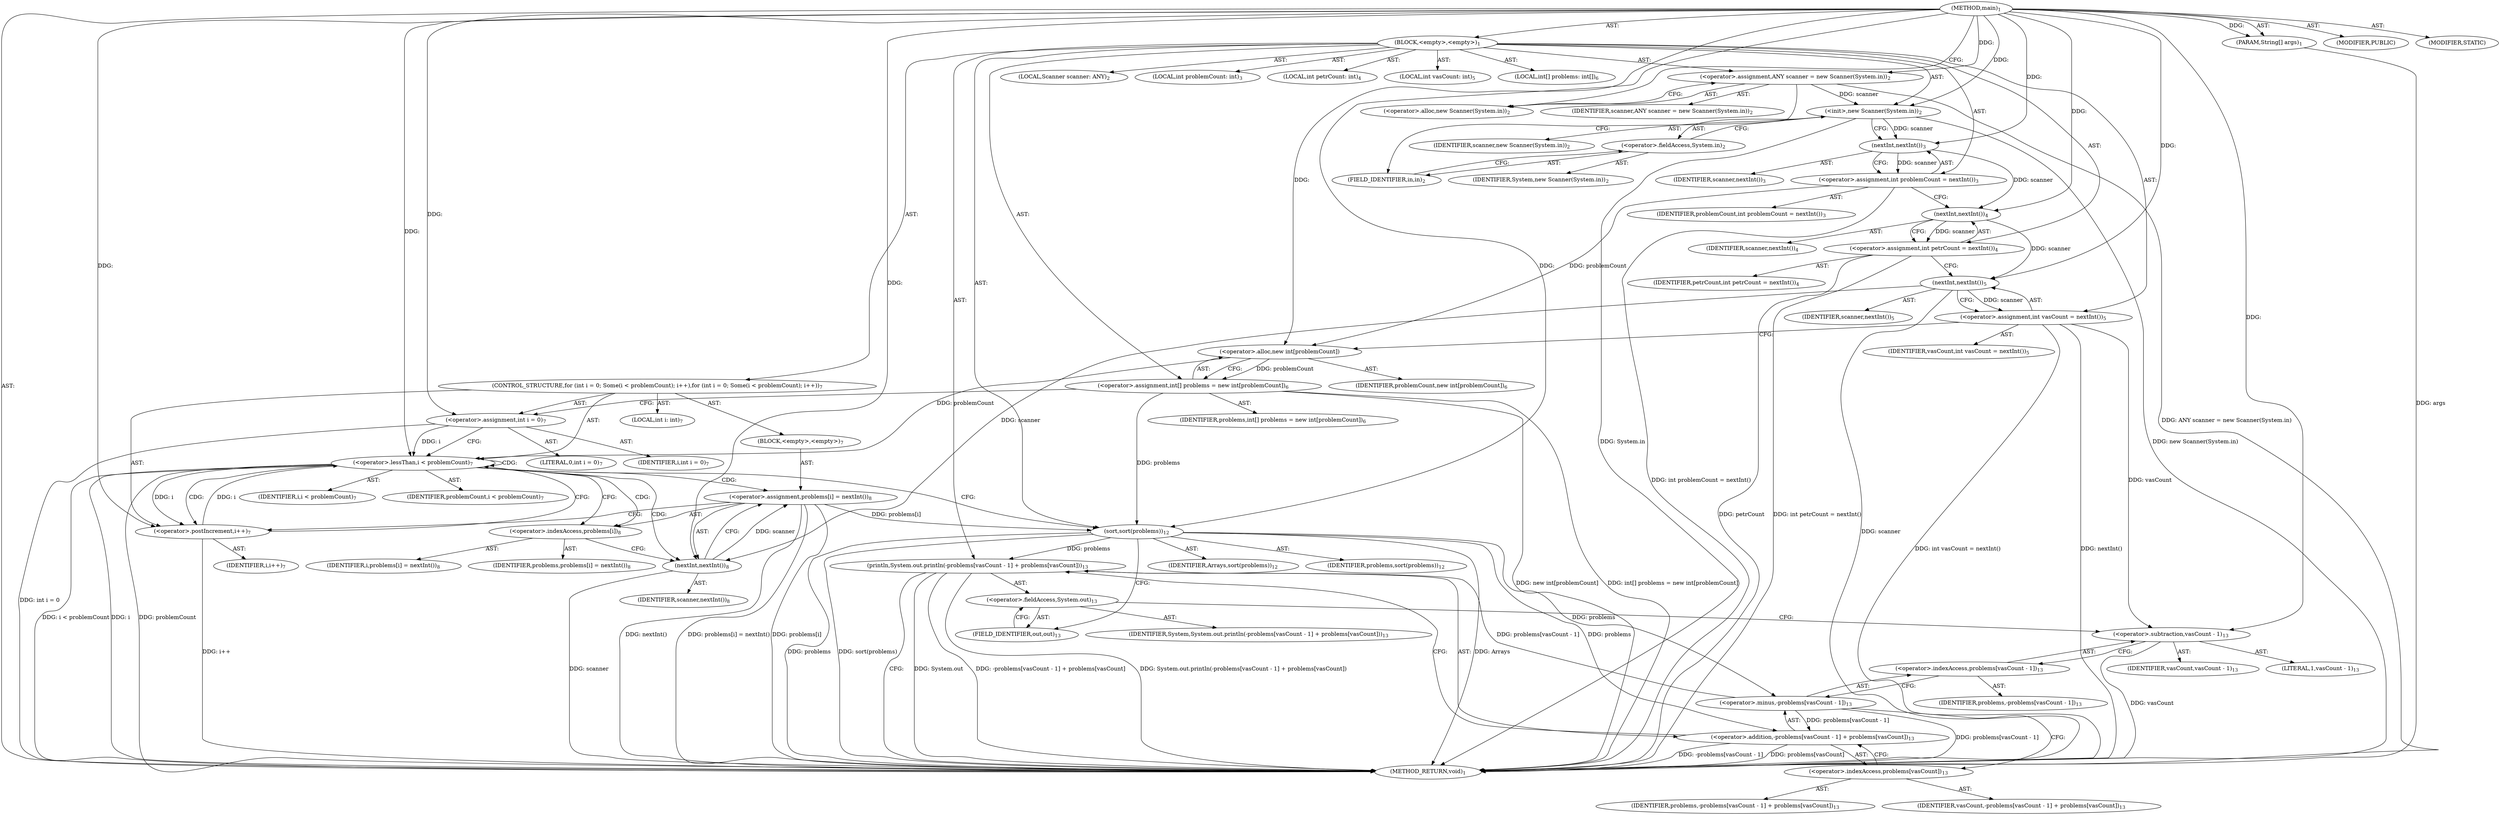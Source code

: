 digraph "main" {  
"19" [label = <(METHOD,main)<SUB>1</SUB>> ]
"20" [label = <(PARAM,String[] args)<SUB>1</SUB>> ]
"21" [label = <(BLOCK,&lt;empty&gt;,&lt;empty&gt;)<SUB>1</SUB>> ]
"4" [label = <(LOCAL,Scanner scanner: ANY)<SUB>2</SUB>> ]
"22" [label = <(&lt;operator&gt;.assignment,ANY scanner = new Scanner(System.in))<SUB>2</SUB>> ]
"23" [label = <(IDENTIFIER,scanner,ANY scanner = new Scanner(System.in))<SUB>2</SUB>> ]
"24" [label = <(&lt;operator&gt;.alloc,new Scanner(System.in))<SUB>2</SUB>> ]
"25" [label = <(&lt;init&gt;,new Scanner(System.in))<SUB>2</SUB>> ]
"3" [label = <(IDENTIFIER,scanner,new Scanner(System.in))<SUB>2</SUB>> ]
"26" [label = <(&lt;operator&gt;.fieldAccess,System.in)<SUB>2</SUB>> ]
"27" [label = <(IDENTIFIER,System,new Scanner(System.in))<SUB>2</SUB>> ]
"28" [label = <(FIELD_IDENTIFIER,in,in)<SUB>2</SUB>> ]
"29" [label = <(LOCAL,int problemCount: int)<SUB>3</SUB>> ]
"30" [label = <(&lt;operator&gt;.assignment,int problemCount = nextInt())<SUB>3</SUB>> ]
"31" [label = <(IDENTIFIER,problemCount,int problemCount = nextInt())<SUB>3</SUB>> ]
"32" [label = <(nextInt,nextInt())<SUB>3</SUB>> ]
"33" [label = <(IDENTIFIER,scanner,nextInt())<SUB>3</SUB>> ]
"34" [label = <(LOCAL,int petrCount: int)<SUB>4</SUB>> ]
"35" [label = <(&lt;operator&gt;.assignment,int petrCount = nextInt())<SUB>4</SUB>> ]
"36" [label = <(IDENTIFIER,petrCount,int petrCount = nextInt())<SUB>4</SUB>> ]
"37" [label = <(nextInt,nextInt())<SUB>4</SUB>> ]
"38" [label = <(IDENTIFIER,scanner,nextInt())<SUB>4</SUB>> ]
"39" [label = <(LOCAL,int vasCount: int)<SUB>5</SUB>> ]
"40" [label = <(&lt;operator&gt;.assignment,int vasCount = nextInt())<SUB>5</SUB>> ]
"41" [label = <(IDENTIFIER,vasCount,int vasCount = nextInt())<SUB>5</SUB>> ]
"42" [label = <(nextInt,nextInt())<SUB>5</SUB>> ]
"43" [label = <(IDENTIFIER,scanner,nextInt())<SUB>5</SUB>> ]
"44" [label = <(LOCAL,int[] problems: int[])<SUB>6</SUB>> ]
"45" [label = <(&lt;operator&gt;.assignment,int[] problems = new int[problemCount])<SUB>6</SUB>> ]
"46" [label = <(IDENTIFIER,problems,int[] problems = new int[problemCount])<SUB>6</SUB>> ]
"47" [label = <(&lt;operator&gt;.alloc,new int[problemCount])> ]
"48" [label = <(IDENTIFIER,problemCount,new int[problemCount])<SUB>6</SUB>> ]
"49" [label = <(CONTROL_STRUCTURE,for (int i = 0; Some(i &lt; problemCount); i++),for (int i = 0; Some(i &lt; problemCount); i++))<SUB>7</SUB>> ]
"50" [label = <(LOCAL,int i: int)<SUB>7</SUB>> ]
"51" [label = <(&lt;operator&gt;.assignment,int i = 0)<SUB>7</SUB>> ]
"52" [label = <(IDENTIFIER,i,int i = 0)<SUB>7</SUB>> ]
"53" [label = <(LITERAL,0,int i = 0)<SUB>7</SUB>> ]
"54" [label = <(&lt;operator&gt;.lessThan,i &lt; problemCount)<SUB>7</SUB>> ]
"55" [label = <(IDENTIFIER,i,i &lt; problemCount)<SUB>7</SUB>> ]
"56" [label = <(IDENTIFIER,problemCount,i &lt; problemCount)<SUB>7</SUB>> ]
"57" [label = <(&lt;operator&gt;.postIncrement,i++)<SUB>7</SUB>> ]
"58" [label = <(IDENTIFIER,i,i++)<SUB>7</SUB>> ]
"59" [label = <(BLOCK,&lt;empty&gt;,&lt;empty&gt;)<SUB>7</SUB>> ]
"60" [label = <(&lt;operator&gt;.assignment,problems[i] = nextInt())<SUB>8</SUB>> ]
"61" [label = <(&lt;operator&gt;.indexAccess,problems[i])<SUB>8</SUB>> ]
"62" [label = <(IDENTIFIER,problems,problems[i] = nextInt())<SUB>8</SUB>> ]
"63" [label = <(IDENTIFIER,i,problems[i] = nextInt())<SUB>8</SUB>> ]
"64" [label = <(nextInt,nextInt())<SUB>8</SUB>> ]
"65" [label = <(IDENTIFIER,scanner,nextInt())<SUB>8</SUB>> ]
"66" [label = <(sort,sort(problems))<SUB>12</SUB>> ]
"67" [label = <(IDENTIFIER,Arrays,sort(problems))<SUB>12</SUB>> ]
"68" [label = <(IDENTIFIER,problems,sort(problems))<SUB>12</SUB>> ]
"69" [label = <(println,System.out.println(-problems[vasCount - 1] + problems[vasCount]))<SUB>13</SUB>> ]
"70" [label = <(&lt;operator&gt;.fieldAccess,System.out)<SUB>13</SUB>> ]
"71" [label = <(IDENTIFIER,System,System.out.println(-problems[vasCount - 1] + problems[vasCount]))<SUB>13</SUB>> ]
"72" [label = <(FIELD_IDENTIFIER,out,out)<SUB>13</SUB>> ]
"73" [label = <(&lt;operator&gt;.addition,-problems[vasCount - 1] + problems[vasCount])<SUB>13</SUB>> ]
"74" [label = <(&lt;operator&gt;.minus,-problems[vasCount - 1])<SUB>13</SUB>> ]
"75" [label = <(&lt;operator&gt;.indexAccess,problems[vasCount - 1])<SUB>13</SUB>> ]
"76" [label = <(IDENTIFIER,problems,-problems[vasCount - 1])<SUB>13</SUB>> ]
"77" [label = <(&lt;operator&gt;.subtraction,vasCount - 1)<SUB>13</SUB>> ]
"78" [label = <(IDENTIFIER,vasCount,vasCount - 1)<SUB>13</SUB>> ]
"79" [label = <(LITERAL,1,vasCount - 1)<SUB>13</SUB>> ]
"80" [label = <(&lt;operator&gt;.indexAccess,problems[vasCount])<SUB>13</SUB>> ]
"81" [label = <(IDENTIFIER,problems,-problems[vasCount - 1] + problems[vasCount])<SUB>13</SUB>> ]
"82" [label = <(IDENTIFIER,vasCount,-problems[vasCount - 1] + problems[vasCount])<SUB>13</SUB>> ]
"83" [label = <(MODIFIER,PUBLIC)> ]
"84" [label = <(MODIFIER,STATIC)> ]
"85" [label = <(METHOD_RETURN,void)<SUB>1</SUB>> ]
  "19" -> "20"  [ label = "AST: "] 
  "19" -> "21"  [ label = "AST: "] 
  "19" -> "83"  [ label = "AST: "] 
  "19" -> "84"  [ label = "AST: "] 
  "19" -> "85"  [ label = "AST: "] 
  "21" -> "4"  [ label = "AST: "] 
  "21" -> "22"  [ label = "AST: "] 
  "21" -> "25"  [ label = "AST: "] 
  "21" -> "29"  [ label = "AST: "] 
  "21" -> "30"  [ label = "AST: "] 
  "21" -> "34"  [ label = "AST: "] 
  "21" -> "35"  [ label = "AST: "] 
  "21" -> "39"  [ label = "AST: "] 
  "21" -> "40"  [ label = "AST: "] 
  "21" -> "44"  [ label = "AST: "] 
  "21" -> "45"  [ label = "AST: "] 
  "21" -> "49"  [ label = "AST: "] 
  "21" -> "66"  [ label = "AST: "] 
  "21" -> "69"  [ label = "AST: "] 
  "22" -> "23"  [ label = "AST: "] 
  "22" -> "24"  [ label = "AST: "] 
  "25" -> "3"  [ label = "AST: "] 
  "25" -> "26"  [ label = "AST: "] 
  "26" -> "27"  [ label = "AST: "] 
  "26" -> "28"  [ label = "AST: "] 
  "30" -> "31"  [ label = "AST: "] 
  "30" -> "32"  [ label = "AST: "] 
  "32" -> "33"  [ label = "AST: "] 
  "35" -> "36"  [ label = "AST: "] 
  "35" -> "37"  [ label = "AST: "] 
  "37" -> "38"  [ label = "AST: "] 
  "40" -> "41"  [ label = "AST: "] 
  "40" -> "42"  [ label = "AST: "] 
  "42" -> "43"  [ label = "AST: "] 
  "45" -> "46"  [ label = "AST: "] 
  "45" -> "47"  [ label = "AST: "] 
  "47" -> "48"  [ label = "AST: "] 
  "49" -> "50"  [ label = "AST: "] 
  "49" -> "51"  [ label = "AST: "] 
  "49" -> "54"  [ label = "AST: "] 
  "49" -> "57"  [ label = "AST: "] 
  "49" -> "59"  [ label = "AST: "] 
  "51" -> "52"  [ label = "AST: "] 
  "51" -> "53"  [ label = "AST: "] 
  "54" -> "55"  [ label = "AST: "] 
  "54" -> "56"  [ label = "AST: "] 
  "57" -> "58"  [ label = "AST: "] 
  "59" -> "60"  [ label = "AST: "] 
  "60" -> "61"  [ label = "AST: "] 
  "60" -> "64"  [ label = "AST: "] 
  "61" -> "62"  [ label = "AST: "] 
  "61" -> "63"  [ label = "AST: "] 
  "64" -> "65"  [ label = "AST: "] 
  "66" -> "67"  [ label = "AST: "] 
  "66" -> "68"  [ label = "AST: "] 
  "69" -> "70"  [ label = "AST: "] 
  "69" -> "73"  [ label = "AST: "] 
  "70" -> "71"  [ label = "AST: "] 
  "70" -> "72"  [ label = "AST: "] 
  "73" -> "74"  [ label = "AST: "] 
  "73" -> "80"  [ label = "AST: "] 
  "74" -> "75"  [ label = "AST: "] 
  "75" -> "76"  [ label = "AST: "] 
  "75" -> "77"  [ label = "AST: "] 
  "77" -> "78"  [ label = "AST: "] 
  "77" -> "79"  [ label = "AST: "] 
  "80" -> "81"  [ label = "AST: "] 
  "80" -> "82"  [ label = "AST: "] 
  "22" -> "28"  [ label = "CFG: "] 
  "25" -> "32"  [ label = "CFG: "] 
  "30" -> "37"  [ label = "CFG: "] 
  "35" -> "42"  [ label = "CFG: "] 
  "40" -> "47"  [ label = "CFG: "] 
  "45" -> "51"  [ label = "CFG: "] 
  "66" -> "72"  [ label = "CFG: "] 
  "69" -> "85"  [ label = "CFG: "] 
  "24" -> "22"  [ label = "CFG: "] 
  "26" -> "25"  [ label = "CFG: "] 
  "32" -> "30"  [ label = "CFG: "] 
  "37" -> "35"  [ label = "CFG: "] 
  "42" -> "40"  [ label = "CFG: "] 
  "47" -> "45"  [ label = "CFG: "] 
  "51" -> "54"  [ label = "CFG: "] 
  "54" -> "61"  [ label = "CFG: "] 
  "54" -> "66"  [ label = "CFG: "] 
  "57" -> "54"  [ label = "CFG: "] 
  "70" -> "77"  [ label = "CFG: "] 
  "73" -> "69"  [ label = "CFG: "] 
  "28" -> "26"  [ label = "CFG: "] 
  "60" -> "57"  [ label = "CFG: "] 
  "72" -> "70"  [ label = "CFG: "] 
  "74" -> "80"  [ label = "CFG: "] 
  "80" -> "73"  [ label = "CFG: "] 
  "61" -> "64"  [ label = "CFG: "] 
  "64" -> "60"  [ label = "CFG: "] 
  "75" -> "74"  [ label = "CFG: "] 
  "77" -> "75"  [ label = "CFG: "] 
  "19" -> "24"  [ label = "CFG: "] 
  "20" -> "85"  [ label = "DDG: args"] 
  "22" -> "85"  [ label = "DDG: ANY scanner = new Scanner(System.in)"] 
  "25" -> "85"  [ label = "DDG: System.in"] 
  "25" -> "85"  [ label = "DDG: new Scanner(System.in)"] 
  "30" -> "85"  [ label = "DDG: int problemCount = nextInt()"] 
  "35" -> "85"  [ label = "DDG: petrCount"] 
  "35" -> "85"  [ label = "DDG: int petrCount = nextInt()"] 
  "42" -> "85"  [ label = "DDG: scanner"] 
  "40" -> "85"  [ label = "DDG: nextInt()"] 
  "40" -> "85"  [ label = "DDG: int vasCount = nextInt()"] 
  "45" -> "85"  [ label = "DDG: new int[problemCount]"] 
  "45" -> "85"  [ label = "DDG: int[] problems = new int[problemCount]"] 
  "51" -> "85"  [ label = "DDG: int i = 0"] 
  "54" -> "85"  [ label = "DDG: i"] 
  "54" -> "85"  [ label = "DDG: problemCount"] 
  "54" -> "85"  [ label = "DDG: i &lt; problemCount"] 
  "66" -> "85"  [ label = "DDG: problems"] 
  "66" -> "85"  [ label = "DDG: sort(problems)"] 
  "69" -> "85"  [ label = "DDG: System.out"] 
  "77" -> "85"  [ label = "DDG: vasCount"] 
  "74" -> "85"  [ label = "DDG: problems[vasCount - 1]"] 
  "73" -> "85"  [ label = "DDG: -problems[vasCount - 1]"] 
  "73" -> "85"  [ label = "DDG: problems[vasCount]"] 
  "69" -> "85"  [ label = "DDG: -problems[vasCount - 1] + problems[vasCount]"] 
  "69" -> "85"  [ label = "DDG: System.out.println(-problems[vasCount - 1] + problems[vasCount])"] 
  "60" -> "85"  [ label = "DDG: problems[i]"] 
  "64" -> "85"  [ label = "DDG: scanner"] 
  "60" -> "85"  [ label = "DDG: nextInt()"] 
  "60" -> "85"  [ label = "DDG: problems[i] = nextInt()"] 
  "57" -> "85"  [ label = "DDG: i++"] 
  "66" -> "85"  [ label = "DDG: Arrays"] 
  "19" -> "20"  [ label = "DDG: "] 
  "19" -> "22"  [ label = "DDG: "] 
  "32" -> "30"  [ label = "DDG: scanner"] 
  "37" -> "35"  [ label = "DDG: scanner"] 
  "42" -> "40"  [ label = "DDG: scanner"] 
  "47" -> "45"  [ label = "DDG: problemCount"] 
  "22" -> "25"  [ label = "DDG: scanner"] 
  "19" -> "25"  [ label = "DDG: "] 
  "19" -> "51"  [ label = "DDG: "] 
  "19" -> "66"  [ label = "DDG: "] 
  "45" -> "66"  [ label = "DDG: problems"] 
  "60" -> "66"  [ label = "DDG: problems[i]"] 
  "74" -> "69"  [ label = "DDG: problems[vasCount - 1]"] 
  "66" -> "69"  [ label = "DDG: problems"] 
  "25" -> "32"  [ label = "DDG: scanner"] 
  "19" -> "32"  [ label = "DDG: "] 
  "32" -> "37"  [ label = "DDG: scanner"] 
  "19" -> "37"  [ label = "DDG: "] 
  "37" -> "42"  [ label = "DDG: scanner"] 
  "19" -> "42"  [ label = "DDG: "] 
  "30" -> "47"  [ label = "DDG: problemCount"] 
  "19" -> "47"  [ label = "DDG: "] 
  "51" -> "54"  [ label = "DDG: i"] 
  "57" -> "54"  [ label = "DDG: i"] 
  "19" -> "54"  [ label = "DDG: "] 
  "47" -> "54"  [ label = "DDG: problemCount"] 
  "54" -> "57"  [ label = "DDG: i"] 
  "19" -> "57"  [ label = "DDG: "] 
  "64" -> "60"  [ label = "DDG: scanner"] 
  "74" -> "73"  [ label = "DDG: problems[vasCount - 1]"] 
  "66" -> "73"  [ label = "DDG: problems"] 
  "66" -> "74"  [ label = "DDG: problems"] 
  "42" -> "64"  [ label = "DDG: scanner"] 
  "19" -> "64"  [ label = "DDG: "] 
  "40" -> "77"  [ label = "DDG: vasCount"] 
  "19" -> "77"  [ label = "DDG: "] 
  "54" -> "60"  [ label = "CDG: "] 
  "54" -> "61"  [ label = "CDG: "] 
  "54" -> "64"  [ label = "CDG: "] 
  "54" -> "57"  [ label = "CDG: "] 
  "54" -> "54"  [ label = "CDG: "] 
}
